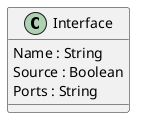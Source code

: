 @startuml
  class Interface {
    Name : String
    Source : Boolean
    Ports : String
  }
@enduml
